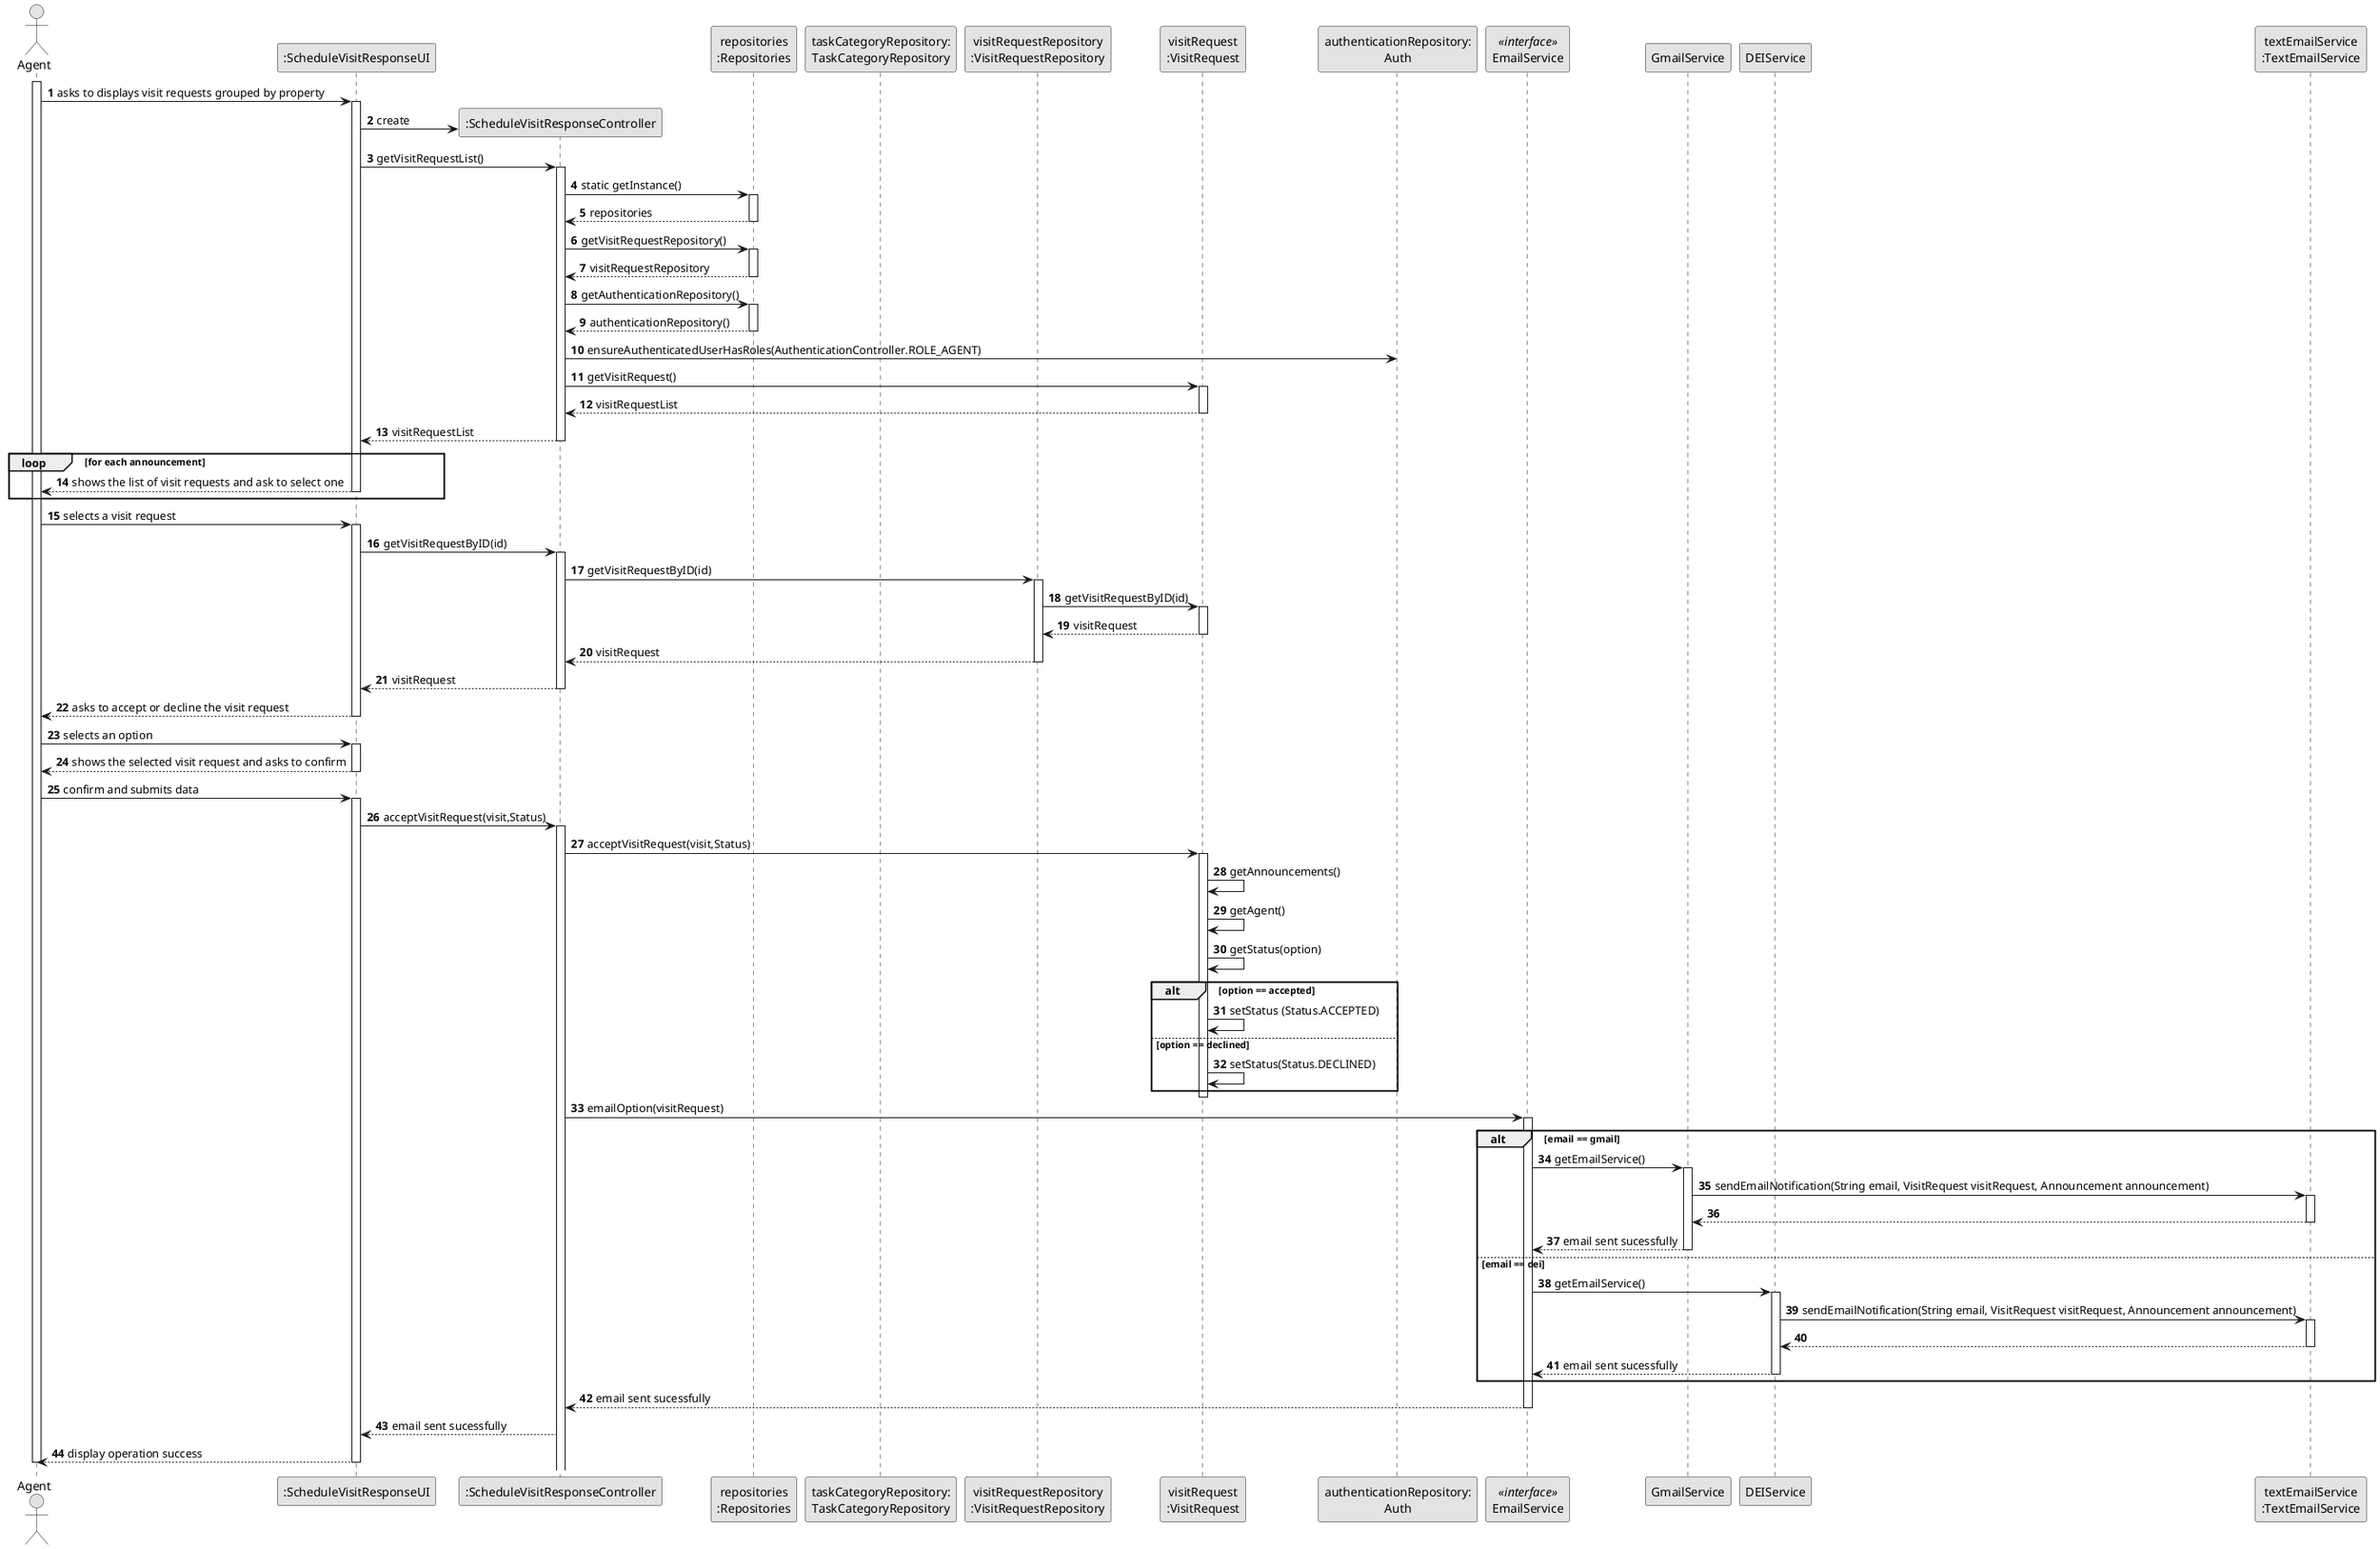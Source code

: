 @startuml
skinparam monochrome true
skinparam packageStyle rectangle
skinparam shadowing false

autonumber

'hide footbox
actor "Agent" as ADM
participant ":ScheduleVisitResponseUI" as UI
participant ":ScheduleVisitResponseController" as CTRL
participant "repositories\n:Repositories" as PLAT
participant "taskCategoryRepository:\nTaskCategoryRepository" as TaskCategoryRepository
participant "visitRequestRepository\n:VisitRequestRepository" as VISREP
participant "visitRequest\n:VisitRequest" as VISIT
participant "authenticationRepository:\nAuth" as AUTH
participant "EmailService" as EMSER <<interface>>
participant "GmailService" as GMAIL
participant "DEIService" as DEI
participant "textEmailService\n:TextEmailService" as TEXT


activate ADM

        ADM -> UI : asks to displays visit requests grouped by property
        activate UI

            UI -> CTRL** : create

            UI -> CTRL : getVisitRequestList()
            activate CTRL



                CTRL -> PLAT : static getInstance()
                activate PLAT

                    PLAT --> CTRL: repositories
                deactivate PLAT

                CTRL -> PLAT : getVisitRequestRepository()
                activate PLAT

                    PLAT --> CTRL: visitRequestRepository
                deactivate PLAT

                CTRL -> PLAT : getAuthenticationRepository()
                activate PLAT

                PLAT --> CTRL : authenticationRepository()
                deactivate PLAT

                CTRL -> AUTH : ensureAuthenticatedUserHasRoles(AuthenticationController.ROLE_AGENT)


                CTRL -> VISIT : getVisitRequest()
                activate VISIT

                    VISIT --> CTRL : visitRequestList
                deactivate VISIT

                CTRL --> UI : visitRequestList
            deactivate CTRL

            loop for each announcement

            UI --> ADM : shows the list of visit requests and ask to select one
        deactivate UI
        end

    ADM -> UI : selects a visit request
    activate UI

         UI -> CTRL : getVisitRequestByID(id)
                activate CTRL

                    CTRL -> VISREP : getVisitRequestByID(id)
                    activate VISREP

                        VISREP -> VISIT : getVisitRequestByID(id)
                        activate VISIT

                            VISIT --> VISREP: visitRequest
                        deactivate VISIT

                        VISREP --> CTRL : visitRequest
                        deactivate VISREP

                           CTRL --> UI : visitRequest
                        deactivate CTRL

        UI --> ADM : asks to accept or decline the visit request
    deactivate UI

    ADM -> UI : selects an option
    activate UI

        UI --> ADM : shows the selected visit request and asks to confirm
    deactivate UI


    ADM -> UI : confirm and submits data
    activate UI

        UI->CTRL : acceptVisitRequest(visit,Status)
        activate CTRL

            CTRL-> VISIT : acceptVisitRequest(visit,Status)
            activate VISIT


                VISIT->VISIT : getAnnouncements()


                VISIT -> VISIT : getAgent()

                VISIT -> VISIT : getStatus(option)

                alt option == accepted
                    VISIT -> VISIT : setStatus (Status.ACCEPTED)
                else option == declined
                    VISIT -> VISIT : setStatus(Status.DECLINED)
                end
                deactivate VISIT

           CTRL -> EMSER : emailOption(visitRequest)
           activate EMSER
           alt email == gmail
            EMSER-> GMAIL: getEmailService()
            activate GMAIL
            GMAIL-> TEXT : sendEmailNotification(String email, VisitRequest visitRequest, Announcement announcement)
            activate TEXT
            TEXT --> GMAIL :
            deactivate TEXT
            GMAIL --> EMSER : email sent sucessfully
            deactivate GMAIL
            else email == dei

            EMSER -> DEI : getEmailService()
            activate DEI
            DEI -> TEXT : sendEmailNotification(String email, VisitRequest visitRequest, Announcement announcement)
            activate TEXT
            TEXT-->DEI
            deactivate TEXT
            DEI--> EMSER : email sent sucessfully
            deactivate DEI
            end
            EMSER --> CTRL : email sent sucessfully
            deactivate EMSER
            CTRL--> UI : email sent sucessfully

            UI --> ADM: display operation success
    deactivate UI

deactivate ADM

@enduml
